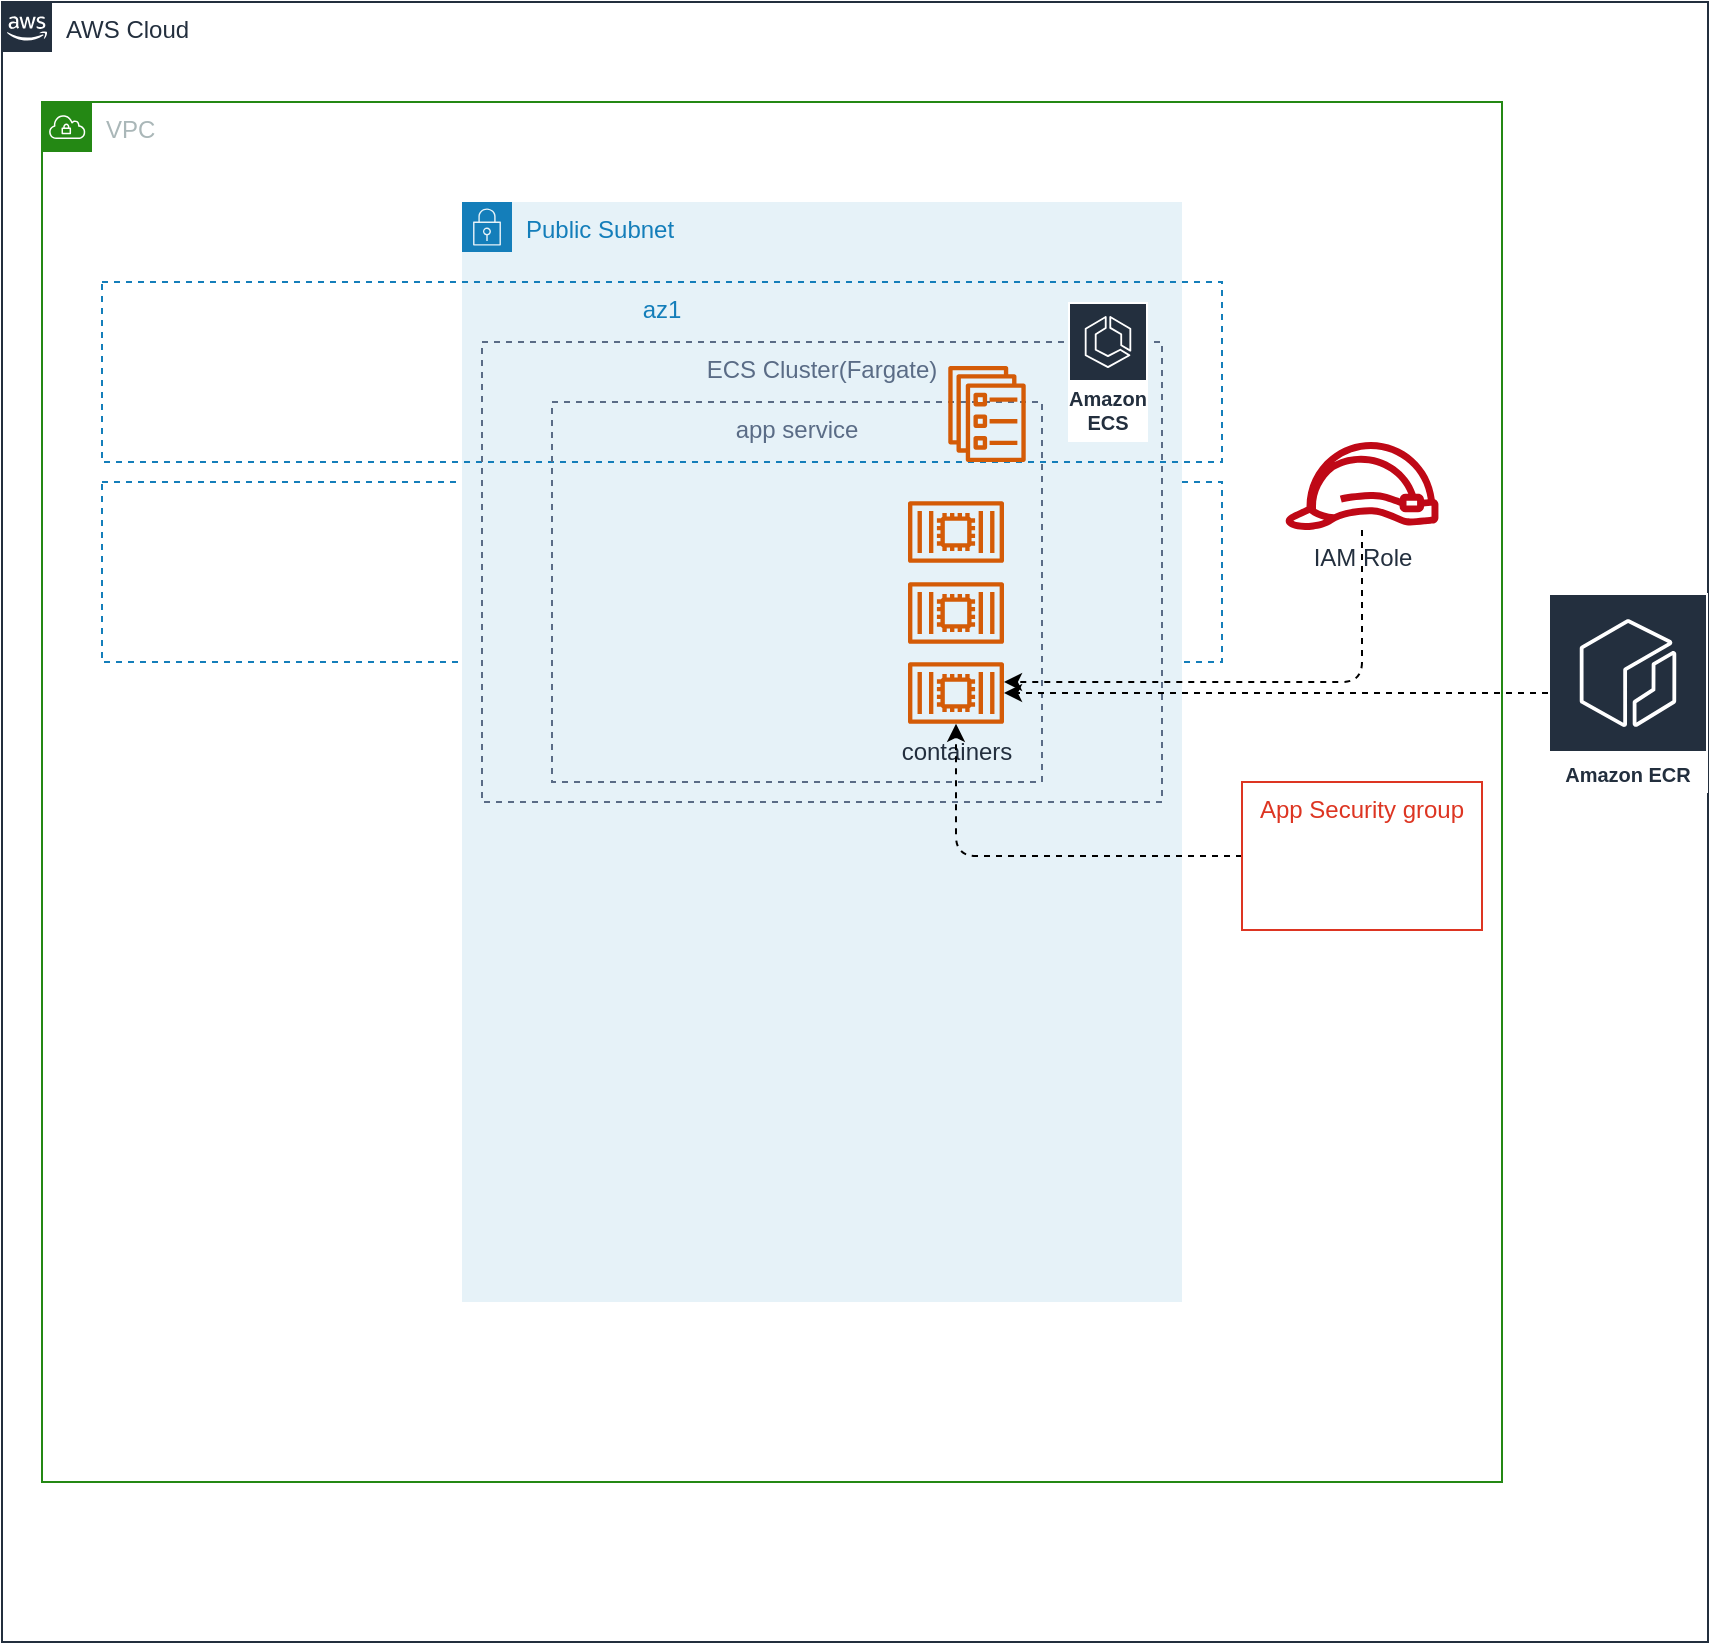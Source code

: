 <mxfile>
    <diagram id="cbeyTOQpanEurxAxidLx" name="Page-1">
        <mxGraphModel dx="722" dy="518" grid="1" gridSize="10" guides="1" tooltips="1" connect="1" arrows="1" fold="1" page="1" pageScale="1" pageWidth="827" pageHeight="1169" math="0" shadow="0">
            <root>
                <mxCell id="0"/>
                <mxCell id="1" parent="0"/>
                <mxCell id="2" value="AWS Cloud" style="points=[[0,0],[0.25,0],[0.5,0],[0.75,0],[1,0],[1,0.25],[1,0.5],[1,0.75],[1,1],[0.75,1],[0.5,1],[0.25,1],[0,1],[0,0.75],[0,0.5],[0,0.25]];outlineConnect=0;gradientColor=none;html=1;whiteSpace=wrap;fontSize=12;fontStyle=0;container=1;pointerEvents=0;collapsible=0;recursiveResize=0;shape=mxgraph.aws4.group;grIcon=mxgraph.aws4.group_aws_cloud_alt;strokeColor=#232F3E;fillColor=none;verticalAlign=top;align=left;spacingLeft=30;fontColor=#232F3E;dashed=0;" parent="1" vertex="1">
                    <mxGeometry x="170" y="90" width="853" height="820" as="geometry"/>
                </mxCell>
                <mxCell id="5" value="VPC" style="points=[[0,0],[0.25,0],[0.5,0],[0.75,0],[1,0],[1,0.25],[1,0.5],[1,0.75],[1,1],[0.75,1],[0.5,1],[0.25,1],[0,1],[0,0.75],[0,0.5],[0,0.25]];outlineConnect=0;gradientColor=none;html=1;whiteSpace=wrap;fontSize=12;fontStyle=0;container=1;pointerEvents=0;collapsible=0;recursiveResize=0;shape=mxgraph.aws4.group;grIcon=mxgraph.aws4.group_vpc;strokeColor=#248814;fillColor=none;verticalAlign=top;align=left;spacingLeft=30;fontColor=#AAB7B8;dashed=0;" parent="2" vertex="1">
                    <mxGeometry x="20" y="50" width="730" height="690" as="geometry"/>
                </mxCell>
                <mxCell id="16" value="az2" style="fillColor=none;strokeColor=#147EBA;dashed=1;verticalAlign=top;fontStyle=0;fontColor=#147EBA;" parent="5" vertex="1">
                    <mxGeometry x="30" y="190" width="560" height="90" as="geometry"/>
                </mxCell>
                <mxCell id="7" value="Public Subnet" style="points=[[0,0],[0.25,0],[0.5,0],[0.75,0],[1,0],[1,0.25],[1,0.5],[1,0.75],[1,1],[0.75,1],[0.5,1],[0.25,1],[0,1],[0,0.75],[0,0.5],[0,0.25]];outlineConnect=0;gradientColor=none;html=1;whiteSpace=wrap;fontSize=12;fontStyle=0;container=1;pointerEvents=0;collapsible=0;recursiveResize=0;shape=mxgraph.aws4.group;grIcon=mxgraph.aws4.group_security_group;grStroke=0;strokeColor=#147EBA;fillColor=#E6F2F8;verticalAlign=top;align=left;spacingLeft=30;fontColor=#147EBA;dashed=0;" parent="5" vertex="1">
                    <mxGeometry x="210" y="50" width="360" height="550" as="geometry"/>
                </mxCell>
                <mxCell id="8" value="az1" style="fillColor=none;strokeColor=#147EBA;dashed=1;verticalAlign=top;fontStyle=0;fontColor=#147EBA;" parent="5" vertex="1">
                    <mxGeometry x="30" y="90" width="560" height="90" as="geometry"/>
                </mxCell>
                <mxCell id="10" value="app service" style="fillColor=none;strokeColor=#5A6C86;dashed=1;verticalAlign=top;fontStyle=0;fontColor=#5A6C86;" parent="5" vertex="1">
                    <mxGeometry x="255" y="150" width="245" height="190" as="geometry"/>
                </mxCell>
                <mxCell id="4" value="ECS Cluster(Fargate)" style="fillColor=none;strokeColor=#5A6C86;dashed=1;verticalAlign=top;fontStyle=0;fontColor=#5A6C86;" parent="5" vertex="1">
                    <mxGeometry x="220" y="120" width="340" height="230" as="geometry"/>
                </mxCell>
                <mxCell id="9" value="Amazon ECS" style="sketch=0;outlineConnect=0;fontColor=#232F3E;gradientColor=none;strokeColor=#ffffff;fillColor=#232F3E;dashed=0;verticalLabelPosition=middle;verticalAlign=bottom;align=center;html=1;whiteSpace=wrap;fontSize=10;fontStyle=1;spacing=3;shape=mxgraph.aws4.productIcon;prIcon=mxgraph.aws4.ecs;" parent="5" vertex="1">
                    <mxGeometry x="513" y="100" width="40" height="70" as="geometry"/>
                </mxCell>
                <mxCell id="11" value="" style="sketch=0;outlineConnect=0;fontColor=#232F3E;gradientColor=none;fillColor=#D45B07;strokeColor=none;dashed=0;verticalLabelPosition=bottom;verticalAlign=top;align=center;html=1;fontSize=12;fontStyle=0;aspect=fixed;pointerEvents=1;shape=mxgraph.aws4.ecs_service;" parent="5" vertex="1">
                    <mxGeometry x="453" y="132" width="39" height="48" as="geometry"/>
                </mxCell>
                <mxCell id="12" value="" style="sketch=0;outlineConnect=0;fontColor=#232F3E;gradientColor=none;fillColor=#D45B07;strokeColor=none;dashed=0;verticalLabelPosition=bottom;verticalAlign=top;align=center;html=1;fontSize=12;fontStyle=0;aspect=fixed;pointerEvents=1;shape=mxgraph.aws4.container_2;" parent="5" vertex="1">
                    <mxGeometry x="433" y="199.5" width="48" height="31" as="geometry"/>
                </mxCell>
                <mxCell id="13" value="" style="sketch=0;outlineConnect=0;fontColor=#232F3E;gradientColor=none;fillColor=#D45B07;strokeColor=none;dashed=0;verticalLabelPosition=bottom;verticalAlign=top;align=center;html=1;fontSize=12;fontStyle=0;aspect=fixed;pointerEvents=1;shape=mxgraph.aws4.container_2;" parent="5" vertex="1">
                    <mxGeometry x="433" y="240" width="48" height="31" as="geometry"/>
                </mxCell>
                <mxCell id="14" value="containers" style="sketch=0;outlineConnect=0;fontColor=#232F3E;gradientColor=none;fillColor=#D45B07;strokeColor=none;dashed=0;verticalLabelPosition=bottom;verticalAlign=top;align=center;html=1;fontSize=12;fontStyle=0;aspect=fixed;pointerEvents=1;shape=mxgraph.aws4.container_2;" parent="5" vertex="1">
                    <mxGeometry x="433" y="280" width="48" height="31" as="geometry"/>
                </mxCell>
                <mxCell id="27" style="edgeStyle=orthogonalEdgeStyle;html=1;dashed=1;" parent="5" source="26" target="14" edge="1">
                    <mxGeometry relative="1" as="geometry"/>
                </mxCell>
                <mxCell id="26" value="App Security group" style="fillColor=none;strokeColor=#DD3522;verticalAlign=top;fontStyle=0;fontColor=#DD3522;" parent="5" vertex="1">
                    <mxGeometry x="600" y="340" width="120" height="74" as="geometry"/>
                </mxCell>
                <mxCell id="29" style="edgeStyle=orthogonalEdgeStyle;html=1;dashed=1;" parent="5" source="28" target="14" edge="1">
                    <mxGeometry relative="1" as="geometry">
                        <Array as="points">
                            <mxPoint x="660" y="290"/>
                        </Array>
                    </mxGeometry>
                </mxCell>
                <mxCell id="28" value="IAM Role" style="sketch=0;outlineConnect=0;fontColor=#232F3E;gradientColor=none;fillColor=#BF0816;strokeColor=none;dashed=0;verticalLabelPosition=bottom;verticalAlign=top;align=center;html=1;fontSize=12;fontStyle=0;aspect=fixed;pointerEvents=1;shape=mxgraph.aws4.role;" parent="5" vertex="1">
                    <mxGeometry x="621" y="170" width="78" height="44" as="geometry"/>
                </mxCell>
                <mxCell id="25" style="edgeStyle=orthogonalEdgeStyle;html=1;dashed=1;" parent="2" source="22" target="14" edge="1">
                    <mxGeometry relative="1" as="geometry"/>
                </mxCell>
                <mxCell id="22" value="Amazon ECR" style="sketch=0;outlineConnect=0;fontColor=#232F3E;gradientColor=none;strokeColor=#ffffff;fillColor=#232F3E;dashed=0;verticalLabelPosition=middle;verticalAlign=bottom;align=center;html=1;whiteSpace=wrap;fontSize=10;fontStyle=1;spacing=3;shape=mxgraph.aws4.productIcon;prIcon=mxgraph.aws4.ecr;" parent="2" vertex="1">
                    <mxGeometry x="773" y="295.5" width="80" height="100" as="geometry"/>
                </mxCell>
            </root>
        </mxGraphModel>
    </diagram>
</mxfile>